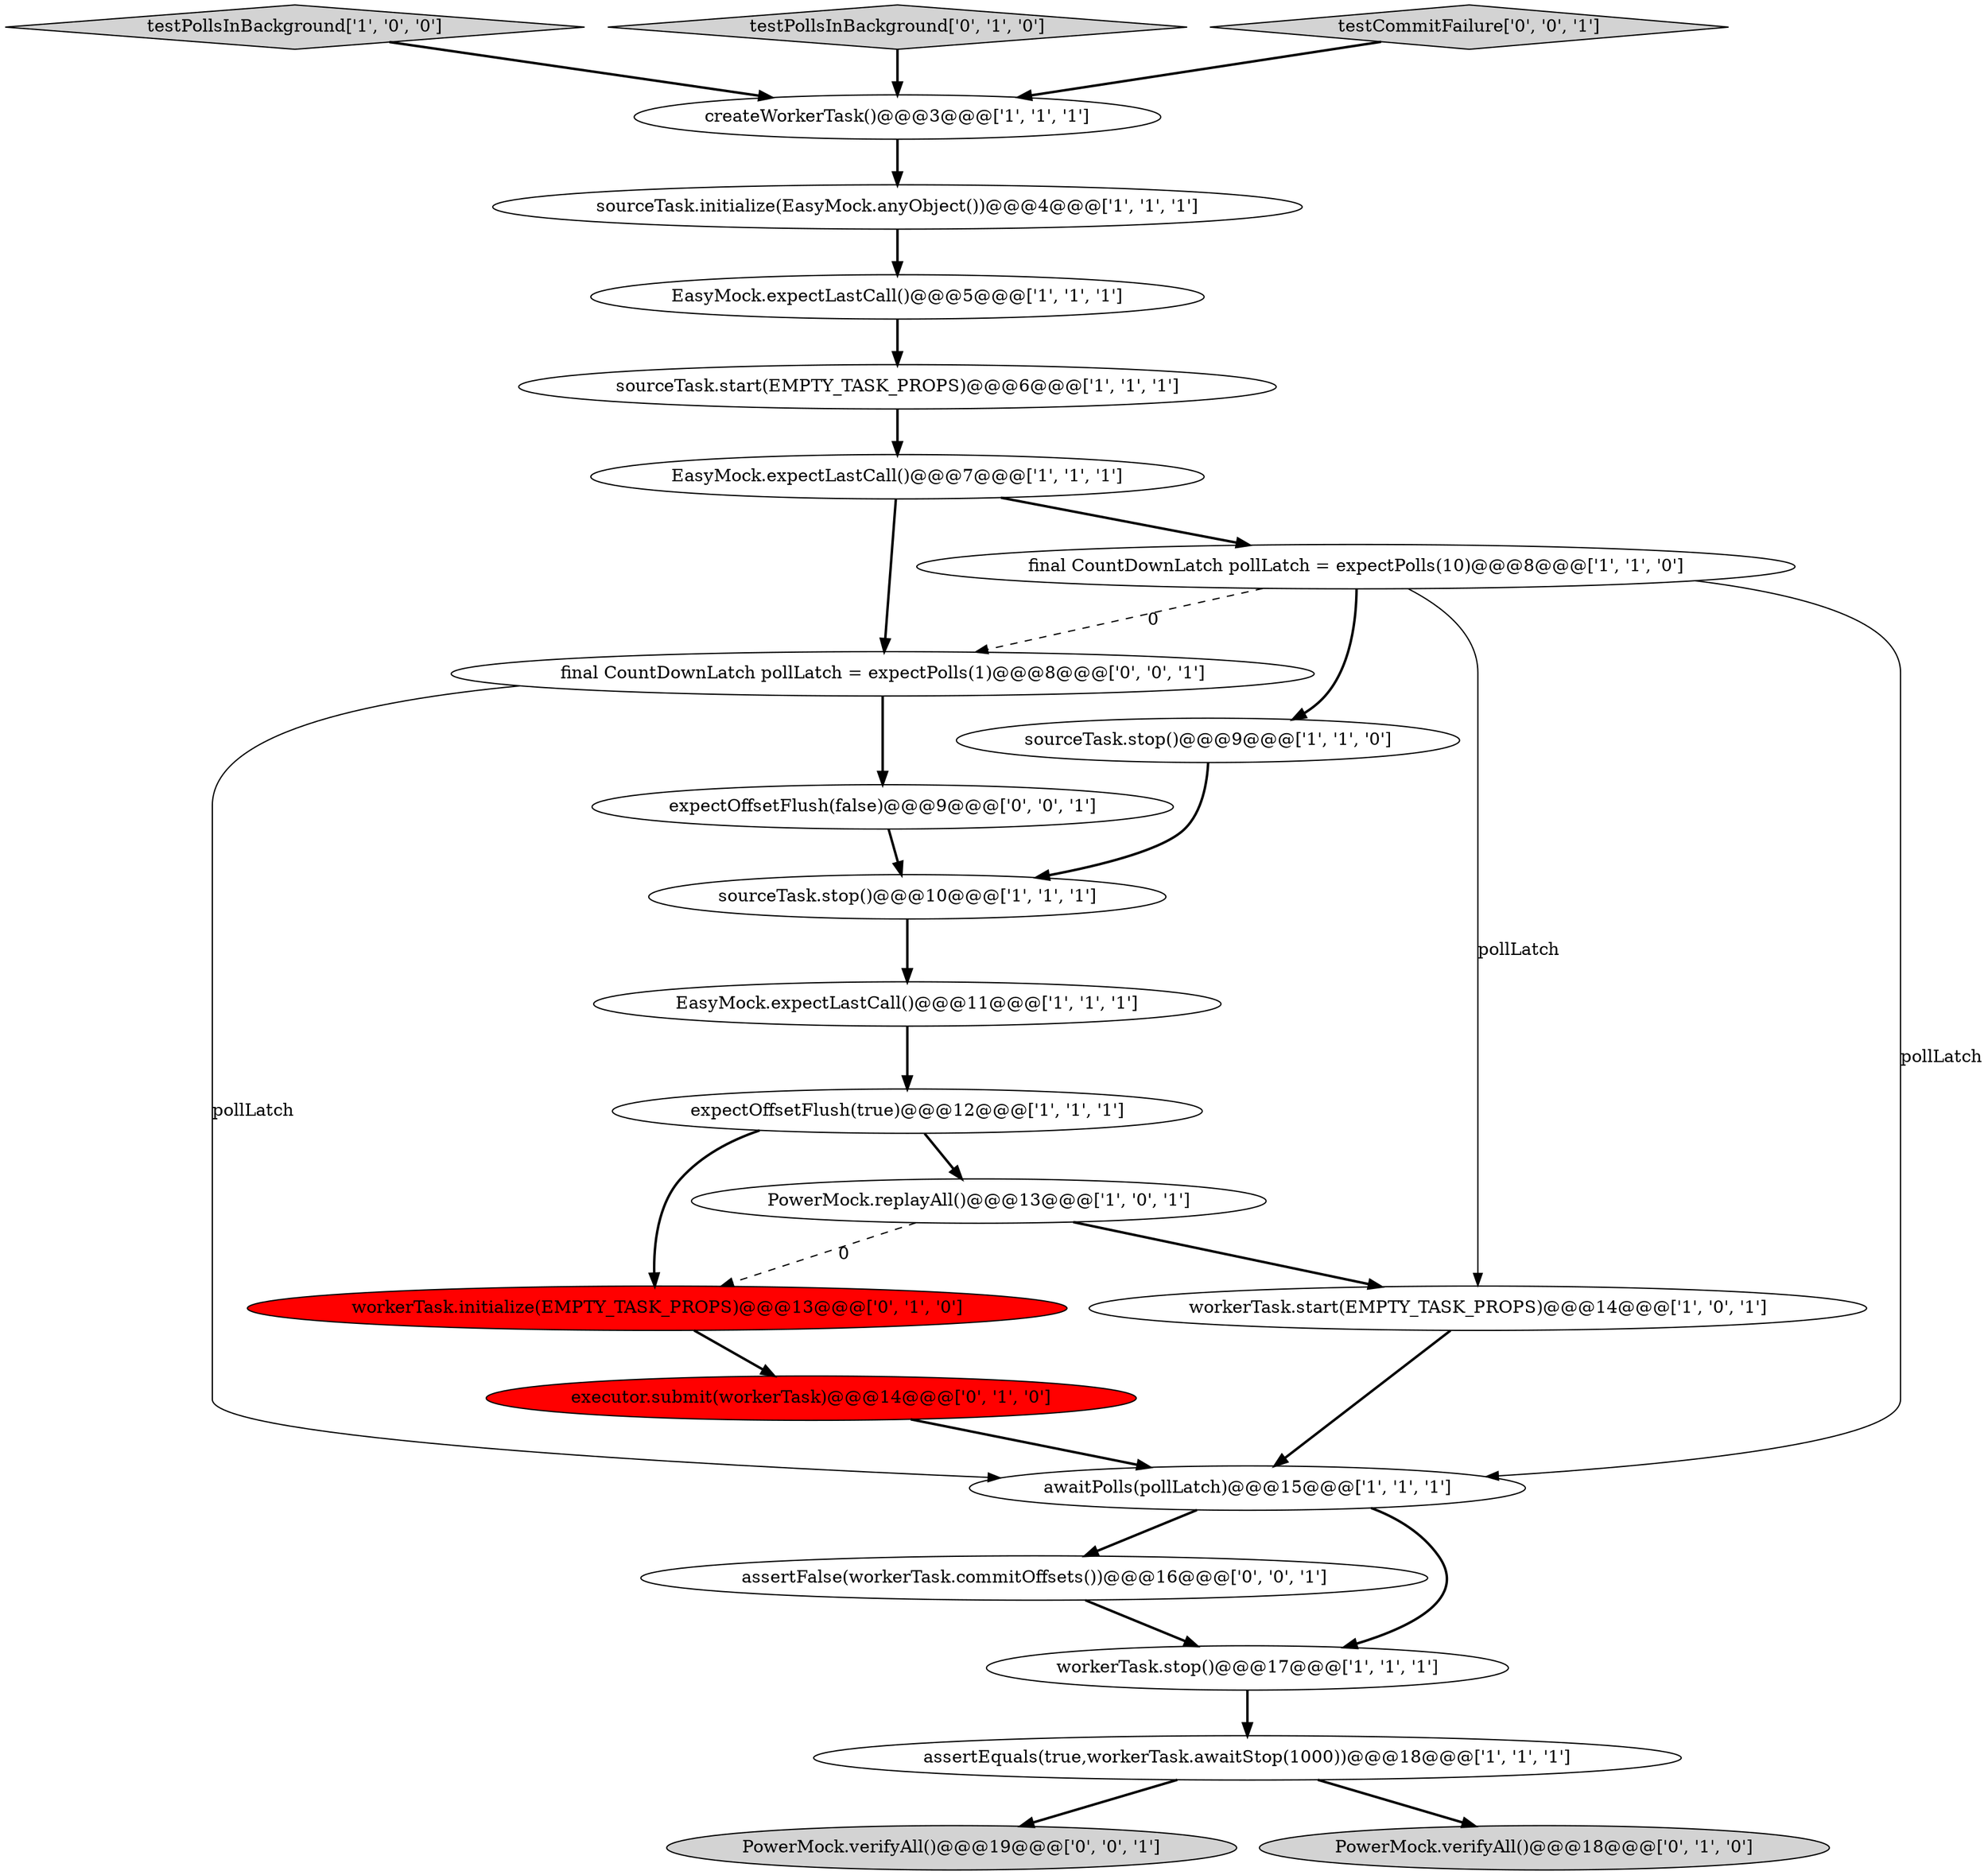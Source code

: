 digraph {
21 [style = filled, label = "final CountDownLatch pollLatch = expectPolls(1)@@@8@@@['0', '0', '1']", fillcolor = white, shape = ellipse image = "AAA0AAABBB3BBB"];
20 [style = filled, label = "assertFalse(workerTask.commitOffsets())@@@16@@@['0', '0', '1']", fillcolor = white, shape = ellipse image = "AAA0AAABBB3BBB"];
5 [style = filled, label = "EasyMock.expectLastCall()@@@5@@@['1', '1', '1']", fillcolor = white, shape = ellipse image = "AAA0AAABBB1BBB"];
8 [style = filled, label = "workerTask.stop()@@@17@@@['1', '1', '1']", fillcolor = white, shape = ellipse image = "AAA0AAABBB1BBB"];
4 [style = filled, label = "testPollsInBackground['1', '0', '0']", fillcolor = lightgray, shape = diamond image = "AAA0AAABBB1BBB"];
18 [style = filled, label = "workerTask.initialize(EMPTY_TASK_PROPS)@@@13@@@['0', '1', '0']", fillcolor = red, shape = ellipse image = "AAA1AAABBB2BBB"];
22 [style = filled, label = "PowerMock.verifyAll()@@@19@@@['0', '0', '1']", fillcolor = lightgray, shape = ellipse image = "AAA0AAABBB3BBB"];
3 [style = filled, label = "sourceTask.stop()@@@9@@@['1', '1', '0']", fillcolor = white, shape = ellipse image = "AAA0AAABBB1BBB"];
14 [style = filled, label = "EasyMock.expectLastCall()@@@11@@@['1', '1', '1']", fillcolor = white, shape = ellipse image = "AAA0AAABBB1BBB"];
10 [style = filled, label = "PowerMock.replayAll()@@@13@@@['1', '0', '1']", fillcolor = white, shape = ellipse image = "AAA0AAABBB1BBB"];
16 [style = filled, label = "testPollsInBackground['0', '1', '0']", fillcolor = lightgray, shape = diamond image = "AAA0AAABBB2BBB"];
0 [style = filled, label = "EasyMock.expectLastCall()@@@7@@@['1', '1', '1']", fillcolor = white, shape = ellipse image = "AAA0AAABBB1BBB"];
9 [style = filled, label = "expectOffsetFlush(true)@@@12@@@['1', '1', '1']", fillcolor = white, shape = ellipse image = "AAA0AAABBB1BBB"];
2 [style = filled, label = "workerTask.start(EMPTY_TASK_PROPS)@@@14@@@['1', '0', '1']", fillcolor = white, shape = ellipse image = "AAA0AAABBB1BBB"];
12 [style = filled, label = "final CountDownLatch pollLatch = expectPolls(10)@@@8@@@['1', '1', '0']", fillcolor = white, shape = ellipse image = "AAA0AAABBB1BBB"];
15 [style = filled, label = "createWorkerTask()@@@3@@@['1', '1', '1']", fillcolor = white, shape = ellipse image = "AAA0AAABBB1BBB"];
7 [style = filled, label = "assertEquals(true,workerTask.awaitStop(1000))@@@18@@@['1', '1', '1']", fillcolor = white, shape = ellipse image = "AAA0AAABBB1BBB"];
23 [style = filled, label = "expectOffsetFlush(false)@@@9@@@['0', '0', '1']", fillcolor = white, shape = ellipse image = "AAA0AAABBB3BBB"];
24 [style = filled, label = "testCommitFailure['0', '0', '1']", fillcolor = lightgray, shape = diamond image = "AAA0AAABBB3BBB"];
13 [style = filled, label = "sourceTask.initialize(EasyMock.anyObject())@@@4@@@['1', '1', '1']", fillcolor = white, shape = ellipse image = "AAA0AAABBB1BBB"];
1 [style = filled, label = "sourceTask.stop()@@@10@@@['1', '1', '1']", fillcolor = white, shape = ellipse image = "AAA0AAABBB1BBB"];
6 [style = filled, label = "sourceTask.start(EMPTY_TASK_PROPS)@@@6@@@['1', '1', '1']", fillcolor = white, shape = ellipse image = "AAA0AAABBB1BBB"];
19 [style = filled, label = "PowerMock.verifyAll()@@@18@@@['0', '1', '0']", fillcolor = lightgray, shape = ellipse image = "AAA0AAABBB2BBB"];
17 [style = filled, label = "executor.submit(workerTask)@@@14@@@['0', '1', '0']", fillcolor = red, shape = ellipse image = "AAA1AAABBB2BBB"];
11 [style = filled, label = "awaitPolls(pollLatch)@@@15@@@['1', '1', '1']", fillcolor = white, shape = ellipse image = "AAA0AAABBB1BBB"];
16->15 [style = bold, label=""];
11->20 [style = bold, label=""];
15->13 [style = bold, label=""];
12->2 [style = solid, label="pollLatch"];
3->1 [style = bold, label=""];
24->15 [style = bold, label=""];
12->11 [style = solid, label="pollLatch"];
0->12 [style = bold, label=""];
4->15 [style = bold, label=""];
21->11 [style = solid, label="pollLatch"];
18->17 [style = bold, label=""];
6->0 [style = bold, label=""];
0->21 [style = bold, label=""];
9->10 [style = bold, label=""];
12->21 [style = dashed, label="0"];
8->7 [style = bold, label=""];
7->22 [style = bold, label=""];
20->8 [style = bold, label=""];
9->18 [style = bold, label=""];
5->6 [style = bold, label=""];
13->5 [style = bold, label=""];
23->1 [style = bold, label=""];
11->8 [style = bold, label=""];
14->9 [style = bold, label=""];
1->14 [style = bold, label=""];
10->2 [style = bold, label=""];
12->3 [style = bold, label=""];
7->19 [style = bold, label=""];
21->23 [style = bold, label=""];
2->11 [style = bold, label=""];
10->18 [style = dashed, label="0"];
17->11 [style = bold, label=""];
}
